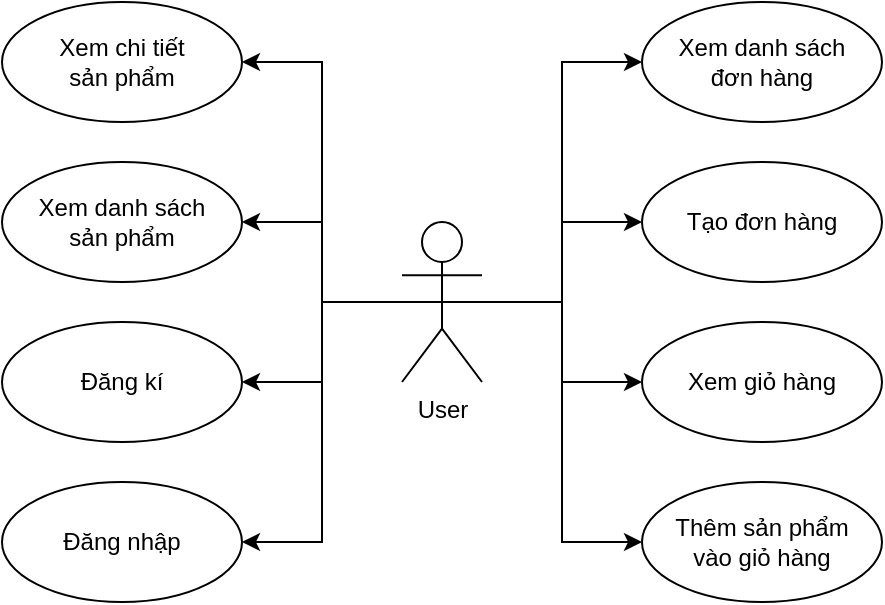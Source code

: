 <mxfile version="22.1.18" type="device" pages="3">
  <diagram name="Usecase diagram" id="u1lntK4HChI3Z0QwtSoi">
    <mxGraphModel dx="702" dy="485" grid="1" gridSize="10" guides="1" tooltips="1" connect="1" arrows="1" fold="1" page="1" pageScale="1" pageWidth="4681" pageHeight="3300" math="0" shadow="0">
      <root>
        <mxCell id="0" />
        <mxCell id="1" parent="0" />
        <mxCell id="N3IJg43B0DmR4RfcdHLM-10" style="edgeStyle=orthogonalEdgeStyle;rounded=0;orthogonalLoop=1;jettySize=auto;html=1;exitX=0.5;exitY=0.5;exitDx=0;exitDy=0;exitPerimeter=0;entryX=1;entryY=0.5;entryDx=0;entryDy=0;" edge="1" parent="1" source="N3IJg43B0DmR4RfcdHLM-1" target="N3IJg43B0DmR4RfcdHLM-2">
          <mxGeometry relative="1" as="geometry" />
        </mxCell>
        <mxCell id="N3IJg43B0DmR4RfcdHLM-11" style="edgeStyle=orthogonalEdgeStyle;rounded=0;orthogonalLoop=1;jettySize=auto;html=1;exitX=0.5;exitY=0.5;exitDx=0;exitDy=0;exitPerimeter=0;entryX=1;entryY=0.5;entryDx=0;entryDy=0;" edge="1" parent="1" source="N3IJg43B0DmR4RfcdHLM-1" target="N3IJg43B0DmR4RfcdHLM-3">
          <mxGeometry relative="1" as="geometry" />
        </mxCell>
        <mxCell id="N3IJg43B0DmR4RfcdHLM-12" style="edgeStyle=orthogonalEdgeStyle;rounded=0;orthogonalLoop=1;jettySize=auto;html=1;exitX=0.5;exitY=0.5;exitDx=0;exitDy=0;exitPerimeter=0;entryX=0;entryY=0.5;entryDx=0;entryDy=0;" edge="1" parent="1" source="N3IJg43B0DmR4RfcdHLM-1" target="N3IJg43B0DmR4RfcdHLM-7">
          <mxGeometry relative="1" as="geometry" />
        </mxCell>
        <mxCell id="N3IJg43B0DmR4RfcdHLM-13" style="edgeStyle=orthogonalEdgeStyle;rounded=0;orthogonalLoop=1;jettySize=auto;html=1;exitX=0.5;exitY=0.5;exitDx=0;exitDy=0;exitPerimeter=0;entryX=0;entryY=0.5;entryDx=0;entryDy=0;" edge="1" parent="1" source="N3IJg43B0DmR4RfcdHLM-1" target="N3IJg43B0DmR4RfcdHLM-6">
          <mxGeometry relative="1" as="geometry" />
        </mxCell>
        <mxCell id="N3IJg43B0DmR4RfcdHLM-15" style="edgeStyle=orthogonalEdgeStyle;rounded=0;orthogonalLoop=1;jettySize=auto;html=1;exitX=0.5;exitY=0.5;exitDx=0;exitDy=0;exitPerimeter=0;entryX=1;entryY=0.5;entryDx=0;entryDy=0;" edge="1" parent="1" source="N3IJg43B0DmR4RfcdHLM-1" target="N3IJg43B0DmR4RfcdHLM-4">
          <mxGeometry relative="1" as="geometry" />
        </mxCell>
        <mxCell id="N3IJg43B0DmR4RfcdHLM-16" style="edgeStyle=orthogonalEdgeStyle;rounded=0;orthogonalLoop=1;jettySize=auto;html=1;exitX=0.5;exitY=0.5;exitDx=0;exitDy=0;exitPerimeter=0;entryX=1;entryY=0.5;entryDx=0;entryDy=0;" edge="1" parent="1" source="N3IJg43B0DmR4RfcdHLM-1" target="N3IJg43B0DmR4RfcdHLM-5">
          <mxGeometry relative="1" as="geometry" />
        </mxCell>
        <mxCell id="N3IJg43B0DmR4RfcdHLM-17" style="edgeStyle=orthogonalEdgeStyle;rounded=0;orthogonalLoop=1;jettySize=auto;html=1;exitX=0.5;exitY=0.5;exitDx=0;exitDy=0;exitPerimeter=0;entryX=0;entryY=0.5;entryDx=0;entryDy=0;" edge="1" parent="1" source="N3IJg43B0DmR4RfcdHLM-1" target="N3IJg43B0DmR4RfcdHLM-8">
          <mxGeometry relative="1" as="geometry" />
        </mxCell>
        <mxCell id="N3IJg43B0DmR4RfcdHLM-18" style="edgeStyle=orthogonalEdgeStyle;rounded=0;orthogonalLoop=1;jettySize=auto;html=1;exitX=0.5;exitY=0.5;exitDx=0;exitDy=0;exitPerimeter=0;entryX=0;entryY=0.5;entryDx=0;entryDy=0;" edge="1" parent="1" source="N3IJg43B0DmR4RfcdHLM-1" target="N3IJg43B0DmR4RfcdHLM-9">
          <mxGeometry relative="1" as="geometry" />
        </mxCell>
        <mxCell id="N3IJg43B0DmR4RfcdHLM-1" value="User" style="shape=umlActor;verticalLabelPosition=bottom;verticalAlign=top;html=1;outlineConnect=0;" vertex="1" parent="1">
          <mxGeometry x="280" y="160" width="40" height="80" as="geometry" />
        </mxCell>
        <mxCell id="N3IJg43B0DmR4RfcdHLM-2" value="Đăng kí" style="ellipse;whiteSpace=wrap;html=1;" vertex="1" parent="1">
          <mxGeometry x="80" y="210" width="120" height="60" as="geometry" />
        </mxCell>
        <mxCell id="N3IJg43B0DmR4RfcdHLM-3" value="Đăng nhập" style="ellipse;whiteSpace=wrap;html=1;" vertex="1" parent="1">
          <mxGeometry x="80" y="290" width="120" height="60" as="geometry" />
        </mxCell>
        <mxCell id="N3IJg43B0DmR4RfcdHLM-4" value="Xem danh sách &lt;br&gt;sản phẩm" style="ellipse;whiteSpace=wrap;html=1;" vertex="1" parent="1">
          <mxGeometry x="80" y="130" width="120" height="60" as="geometry" />
        </mxCell>
        <mxCell id="N3IJg43B0DmR4RfcdHLM-5" value="Xem chi tiết &lt;br&gt;sản phẩm" style="ellipse;whiteSpace=wrap;html=1;" vertex="1" parent="1">
          <mxGeometry x="80" y="50" width="120" height="60" as="geometry" />
        </mxCell>
        <mxCell id="N3IJg43B0DmR4RfcdHLM-6" value="Thêm sản phẩm &lt;br&gt;vào giỏ hàng" style="ellipse;whiteSpace=wrap;html=1;" vertex="1" parent="1">
          <mxGeometry x="400" y="290" width="120" height="60" as="geometry" />
        </mxCell>
        <mxCell id="N3IJg43B0DmR4RfcdHLM-7" value="Xem giỏ hàng" style="ellipse;whiteSpace=wrap;html=1;" vertex="1" parent="1">
          <mxGeometry x="400" y="210" width="120" height="60" as="geometry" />
        </mxCell>
        <mxCell id="N3IJg43B0DmR4RfcdHLM-8" value="Tạo đơn hàng" style="ellipse;whiteSpace=wrap;html=1;" vertex="1" parent="1">
          <mxGeometry x="400" y="130" width="120" height="60" as="geometry" />
        </mxCell>
        <mxCell id="N3IJg43B0DmR4RfcdHLM-9" value="Xem danh sách &lt;br&gt;đơn hàng" style="ellipse;whiteSpace=wrap;html=1;" vertex="1" parent="1">
          <mxGeometry x="400" y="50" width="120" height="60" as="geometry" />
        </mxCell>
      </root>
    </mxGraphModel>
  </diagram>
  <diagram id="eoFwet8DaeCGL5DHH2Th" name="Activity diagram">
    <mxGraphModel dx="1706" dy="1177" grid="1" gridSize="10" guides="1" tooltips="1" connect="1" arrows="1" fold="1" page="1" pageScale="1" pageWidth="4681" pageHeight="3300" math="0" shadow="0">
      <root>
        <mxCell id="0" />
        <mxCell id="1" parent="0" />
        <mxCell id="FRAqKogddENDzY84x3RC-2" value="" style="ellipse;html=1;shape=startState;fillColor=#000000;strokeColor=#ff0000;" vertex="1" parent="1">
          <mxGeometry x="360" y="120" width="40" height="40" as="geometry" />
        </mxCell>
        <mxCell id="FRAqKogddENDzY84x3RC-3" value="" style="edgeStyle=orthogonalEdgeStyle;html=1;verticalAlign=bottom;endArrow=classic;endSize=8;strokeColor=#000000;rounded=0;entryX=0.5;entryY=0;entryDx=0;entryDy=0;endFill=1;" edge="1" source="FRAqKogddENDzY84x3RC-2" parent="1" target="FRAqKogddENDzY84x3RC-5">
          <mxGeometry relative="1" as="geometry">
            <mxPoint x="380" y="240" as="targetPoint" />
          </mxGeometry>
        </mxCell>
        <mxCell id="FRAqKogddENDzY84x3RC-4" value="" style="ellipse;html=1;shape=endState;fillColor=#000000;strokeColor=#ff0000;" vertex="1" parent="1">
          <mxGeometry x="360" y="760" width="40" height="40" as="geometry" />
        </mxCell>
        <mxCell id="FRAqKogddENDzY84x3RC-7" style="edgeStyle=orthogonalEdgeStyle;rounded=0;orthogonalLoop=1;jettySize=auto;html=1;exitX=0.5;exitY=1;exitDx=0;exitDy=0;entryX=0.5;entryY=0;entryDx=0;entryDy=0;" edge="1" parent="1" source="FRAqKogddENDzY84x3RC-5" target="FRAqKogddENDzY84x3RC-6">
          <mxGeometry relative="1" as="geometry" />
        </mxCell>
        <mxCell id="FRAqKogddENDzY84x3RC-5" value="Hiển thị modal &lt;br&gt;đăng nhập" style="rounded=1;whiteSpace=wrap;html=1;" vertex="1" parent="1">
          <mxGeometry x="320" y="210" width="120" height="60" as="geometry" />
        </mxCell>
        <mxCell id="FRAqKogddENDzY84x3RC-9" style="edgeStyle=orthogonalEdgeStyle;rounded=0;orthogonalLoop=1;jettySize=auto;html=1;exitX=0.5;exitY=1;exitDx=0;exitDy=0;" edge="1" parent="1" source="FRAqKogddENDzY84x3RC-6" target="FRAqKogddENDzY84x3RC-8">
          <mxGeometry relative="1" as="geometry" />
        </mxCell>
        <mxCell id="FRAqKogddENDzY84x3RC-6" value="Người dùng nhập email và mật khẩu" style="rounded=1;whiteSpace=wrap;html=1;" vertex="1" parent="1">
          <mxGeometry x="320" y="310" width="120" height="60" as="geometry" />
        </mxCell>
        <mxCell id="FRAqKogddENDzY84x3RC-11" value="Sai" style="edgeStyle=orthogonalEdgeStyle;rounded=0;orthogonalLoop=1;jettySize=auto;html=1;exitX=1;exitY=0.5;exitDx=0;exitDy=0;" edge="1" parent="1" source="FRAqKogddENDzY84x3RC-8" target="FRAqKogddENDzY84x3RC-10">
          <mxGeometry relative="1" as="geometry" />
        </mxCell>
        <mxCell id="FRAqKogddENDzY84x3RC-14" value="Đúng" style="edgeStyle=orthogonalEdgeStyle;rounded=0;orthogonalLoop=1;jettySize=auto;html=1;exitX=0.5;exitY=1;exitDx=0;exitDy=0;" edge="1" parent="1" source="FRAqKogddENDzY84x3RC-8" target="FRAqKogddENDzY84x3RC-13">
          <mxGeometry relative="1" as="geometry" />
        </mxCell>
        <mxCell id="FRAqKogddENDzY84x3RC-8" value="Xác thực thông &lt;br&gt;tin tài khoản" style="rhombus;whiteSpace=wrap;html=1;" vertex="1" parent="1">
          <mxGeometry x="320" y="420" width="120" height="80" as="geometry" />
        </mxCell>
        <mxCell id="FRAqKogddENDzY84x3RC-12" style="edgeStyle=orthogonalEdgeStyle;rounded=0;orthogonalLoop=1;jettySize=auto;html=1;exitX=0.5;exitY=0;exitDx=0;exitDy=0;entryX=1;entryY=0.5;entryDx=0;entryDy=0;" edge="1" parent="1" source="FRAqKogddENDzY84x3RC-10" target="FRAqKogddENDzY84x3RC-5">
          <mxGeometry relative="1" as="geometry" />
        </mxCell>
        <mxCell id="FRAqKogddENDzY84x3RC-10" value="Hiển thị thông báo lỗi" style="rounded=1;whiteSpace=wrap;html=1;" vertex="1" parent="1">
          <mxGeometry x="520" y="430" width="120" height="60" as="geometry" />
        </mxCell>
        <mxCell id="FRAqKogddENDzY84x3RC-16" style="edgeStyle=orthogonalEdgeStyle;rounded=0;orthogonalLoop=1;jettySize=auto;html=1;exitX=0.5;exitY=1;exitDx=0;exitDy=0;entryX=0.5;entryY=0;entryDx=0;entryDy=0;" edge="1" parent="1" source="FRAqKogddENDzY84x3RC-13" target="FRAqKogddENDzY84x3RC-15">
          <mxGeometry relative="1" as="geometry" />
        </mxCell>
        <mxCell id="FRAqKogddENDzY84x3RC-13" value="Đăng nhập thành công" style="rounded=1;whiteSpace=wrap;html=1;" vertex="1" parent="1">
          <mxGeometry x="320" y="550" width="120" height="60" as="geometry" />
        </mxCell>
        <mxCell id="FRAqKogddENDzY84x3RC-17" style="edgeStyle=orthogonalEdgeStyle;rounded=0;orthogonalLoop=1;jettySize=auto;html=1;exitX=0.5;exitY=1;exitDx=0;exitDy=0;entryX=0.5;entryY=0;entryDx=0;entryDy=0;" edge="1" parent="1" source="FRAqKogddENDzY84x3RC-15" target="FRAqKogddENDzY84x3RC-4">
          <mxGeometry relative="1" as="geometry" />
        </mxCell>
        <mxCell id="FRAqKogddENDzY84x3RC-15" value="Chuyển đến trang chủ" style="rounded=1;whiteSpace=wrap;html=1;" vertex="1" parent="1">
          <mxGeometry x="320" y="650" width="120" height="60" as="geometry" />
        </mxCell>
        <mxCell id="FRAqKogddENDzY84x3RC-18" value="" style="ellipse;html=1;shape=startState;fillColor=#000000;strokeColor=#ff0000;" vertex="1" parent="1">
          <mxGeometry x="840" y="120" width="40" height="40" as="geometry" />
        </mxCell>
        <mxCell id="FRAqKogddENDzY84x3RC-19" value="" style="edgeStyle=orthogonalEdgeStyle;html=1;verticalAlign=bottom;endArrow=classic;endSize=8;strokeColor=#000000;rounded=0;entryX=0.5;entryY=0;entryDx=0;entryDy=0;endFill=1;" edge="1" source="FRAqKogddENDzY84x3RC-18" target="FRAqKogddENDzY84x3RC-22" parent="1">
          <mxGeometry relative="1" as="geometry">
            <mxPoint x="860" y="240" as="targetPoint" />
          </mxGeometry>
        </mxCell>
        <mxCell id="FRAqKogddENDzY84x3RC-20" value="" style="ellipse;html=1;shape=endState;fillColor=#000000;strokeColor=#ff0000;" vertex="1" parent="1">
          <mxGeometry x="840" y="820" width="40" height="40" as="geometry" />
        </mxCell>
        <mxCell id="FRAqKogddENDzY84x3RC-21" style="edgeStyle=orthogonalEdgeStyle;rounded=0;orthogonalLoop=1;jettySize=auto;html=1;exitX=0.5;exitY=1;exitDx=0;exitDy=0;entryX=0.5;entryY=0;entryDx=0;entryDy=0;" edge="1" source="FRAqKogddENDzY84x3RC-22" target="FRAqKogddENDzY84x3RC-24" parent="1">
          <mxGeometry relative="1" as="geometry" />
        </mxCell>
        <mxCell id="FRAqKogddENDzY84x3RC-22" value="Hiển thị trang chi tiết sản phẩm" style="rounded=1;whiteSpace=wrap;html=1;" vertex="1" parent="1">
          <mxGeometry x="800" y="210" width="120" height="60" as="geometry" />
        </mxCell>
        <mxCell id="FRAqKogddENDzY84x3RC-23" style="edgeStyle=orthogonalEdgeStyle;rounded=0;orthogonalLoop=1;jettySize=auto;html=1;exitX=0.5;exitY=1;exitDx=0;exitDy=0;" edge="1" source="FRAqKogddENDzY84x3RC-24" target="FRAqKogddENDzY84x3RC-31" parent="1">
          <mxGeometry relative="1" as="geometry">
            <mxPoint x="860.0" y="420" as="targetPoint" />
          </mxGeometry>
        </mxCell>
        <mxCell id="FRAqKogddENDzY84x3RC-24" value="Người dùng chọn màu và kích thước sản phẩm" style="rounded=1;whiteSpace=wrap;html=1;" vertex="1" parent="1">
          <mxGeometry x="800" y="310" width="120" height="60" as="geometry" />
        </mxCell>
        <mxCell id="FRAqKogddENDzY84x3RC-35" style="edgeStyle=orthogonalEdgeStyle;rounded=0;orthogonalLoop=1;jettySize=auto;html=1;exitX=0.5;exitY=1;exitDx=0;exitDy=0;entryX=0.5;entryY=0;entryDx=0;entryDy=0;" edge="1" parent="1" source="FRAqKogddENDzY84x3RC-31" target="FRAqKogddENDzY84x3RC-34">
          <mxGeometry relative="1" as="geometry" />
        </mxCell>
        <mxCell id="FRAqKogddENDzY84x3RC-31" value="Người dùng bấm nút thêm sản phẩm vào giỏ hàng" style="rounded=1;whiteSpace=wrap;html=1;" vertex="1" parent="1">
          <mxGeometry x="800" y="410" width="120" height="60" as="geometry" />
        </mxCell>
        <mxCell id="FRAqKogddENDzY84x3RC-32" style="edgeStyle=orthogonalEdgeStyle;rounded=0;orthogonalLoop=1;jettySize=auto;html=1;exitX=0.5;exitY=1;exitDx=0;exitDy=0;entryX=1;entryY=0.5;entryDx=0;entryDy=0;" edge="1" source="FRAqKogddENDzY84x3RC-33" target="FRAqKogddENDzY84x3RC-20" parent="1">
          <mxGeometry relative="1" as="geometry" />
        </mxCell>
        <mxCell id="FRAqKogddENDzY84x3RC-33" value="Chuyển đến trang chủ" style="rounded=1;whiteSpace=wrap;html=1;" vertex="1" parent="1">
          <mxGeometry x="1000" y="630" width="120" height="60" as="geometry" />
        </mxCell>
        <mxCell id="FRAqKogddENDzY84x3RC-37" value="False" style="edgeStyle=orthogonalEdgeStyle;rounded=0;orthogonalLoop=1;jettySize=auto;html=1;exitX=1;exitY=0.5;exitDx=0;exitDy=0;entryX=0;entryY=0.5;entryDx=0;entryDy=0;" edge="1" parent="1" source="FRAqKogddENDzY84x3RC-34" target="FRAqKogddENDzY84x3RC-36">
          <mxGeometry relative="1" as="geometry" />
        </mxCell>
        <mxCell id="FRAqKogddENDzY84x3RC-41" value="True" style="edgeStyle=orthogonalEdgeStyle;rounded=0;orthogonalLoop=1;jettySize=auto;html=1;exitX=0.5;exitY=1;exitDx=0;exitDy=0;entryX=0.5;entryY=0;entryDx=0;entryDy=0;" edge="1" parent="1" source="FRAqKogddENDzY84x3RC-34" target="FRAqKogddENDzY84x3RC-40">
          <mxGeometry relative="1" as="geometry" />
        </mxCell>
        <mxCell id="FRAqKogddENDzY84x3RC-34" value="Người dùng &lt;br&gt;đã đăng nhập" style="rhombus;whiteSpace=wrap;html=1;" vertex="1" parent="1">
          <mxGeometry x="800" y="500" width="120" height="80" as="geometry" />
        </mxCell>
        <mxCell id="FRAqKogddENDzY84x3RC-39" style="edgeStyle=orthogonalEdgeStyle;rounded=0;orthogonalLoop=1;jettySize=auto;html=1;exitX=0.5;exitY=1;exitDx=0;exitDy=0;entryX=0.5;entryY=0;entryDx=0;entryDy=0;" edge="1" parent="1" source="FRAqKogddENDzY84x3RC-36" target="FRAqKogddENDzY84x3RC-33">
          <mxGeometry relative="1" as="geometry" />
        </mxCell>
        <mxCell id="FRAqKogddENDzY84x3RC-36" value="Thông báo lỗi yêu cầu đăng nhập" style="rounded=1;whiteSpace=wrap;html=1;" vertex="1" parent="1">
          <mxGeometry x="1000" y="510" width="120" height="60" as="geometry" />
        </mxCell>
        <mxCell id="FRAqKogddENDzY84x3RC-43" style="edgeStyle=orthogonalEdgeStyle;rounded=0;orthogonalLoop=1;jettySize=auto;html=1;exitX=0.5;exitY=1;exitDx=0;exitDy=0;entryX=0.5;entryY=0;entryDx=0;entryDy=0;" edge="1" parent="1" source="FRAqKogddENDzY84x3RC-40" target="FRAqKogddENDzY84x3RC-42">
          <mxGeometry relative="1" as="geometry" />
        </mxCell>
        <mxCell id="FRAqKogddENDzY84x3RC-40" value="Thông báo thêm sản phẩm vào giỏ hàng thành công" style="rounded=1;whiteSpace=wrap;html=1;" vertex="1" parent="1">
          <mxGeometry x="800" y="630" width="120" height="60" as="geometry" />
        </mxCell>
        <mxCell id="FRAqKogddENDzY84x3RC-44" style="edgeStyle=orthogonalEdgeStyle;rounded=0;orthogonalLoop=1;jettySize=auto;html=1;exitX=0.5;exitY=1;exitDx=0;exitDy=0;entryX=0.5;entryY=0;entryDx=0;entryDy=0;" edge="1" parent="1" source="FRAqKogddENDzY84x3RC-42" target="FRAqKogddENDzY84x3RC-20">
          <mxGeometry relative="1" as="geometry" />
        </mxCell>
        <mxCell id="FRAqKogddENDzY84x3RC-42" value="Quay trở lại trang chi tiết sản phẩm" style="rounded=1;whiteSpace=wrap;html=1;" vertex="1" parent="1">
          <mxGeometry x="800" y="730" width="120" height="60" as="geometry" />
        </mxCell>
        <mxCell id="FRAqKogddENDzY84x3RC-45" value="" style="ellipse;html=1;shape=startState;fillColor=#000000;strokeColor=#ff0000;" vertex="1" parent="1">
          <mxGeometry x="1320" y="120" width="40" height="40" as="geometry" />
        </mxCell>
        <mxCell id="FRAqKogddENDzY84x3RC-46" value="" style="edgeStyle=orthogonalEdgeStyle;html=1;verticalAlign=bottom;endArrow=classic;endSize=8;strokeColor=#000000;rounded=0;entryX=0.5;entryY=0;entryDx=0;entryDy=0;endFill=1;" edge="1" source="FRAqKogddENDzY84x3RC-45" target="FRAqKogddENDzY84x3RC-49" parent="1">
          <mxGeometry relative="1" as="geometry">
            <mxPoint x="1340" y="240" as="targetPoint" />
          </mxGeometry>
        </mxCell>
        <mxCell id="FRAqKogddENDzY84x3RC-47" value="" style="ellipse;html=1;shape=endState;fillColor=#000000;strokeColor=#ff0000;" vertex="1" parent="1">
          <mxGeometry x="1320" y="820" width="40" height="40" as="geometry" />
        </mxCell>
        <mxCell id="FRAqKogddENDzY84x3RC-48" style="edgeStyle=orthogonalEdgeStyle;rounded=0;orthogonalLoop=1;jettySize=auto;html=1;exitX=0.5;exitY=1;exitDx=0;exitDy=0;entryX=0.5;entryY=0;entryDx=0;entryDy=0;" edge="1" source="FRAqKogddENDzY84x3RC-49" target="FRAqKogddENDzY84x3RC-51" parent="1">
          <mxGeometry relative="1" as="geometry" />
        </mxCell>
        <mxCell id="FRAqKogddENDzY84x3RC-49" value="Hiển thị trang giỏ hàng người dùng" style="rounded=1;whiteSpace=wrap;html=1;" vertex="1" parent="1">
          <mxGeometry x="1280" y="210" width="120" height="60" as="geometry" />
        </mxCell>
        <mxCell id="FRAqKogddENDzY84x3RC-50" style="edgeStyle=orthogonalEdgeStyle;rounded=0;orthogonalLoop=1;jettySize=auto;html=1;exitX=0.5;exitY=1;exitDx=0;exitDy=0;" edge="1" source="FRAqKogddENDzY84x3RC-51" target="FRAqKogddENDzY84x3RC-53" parent="1">
          <mxGeometry relative="1" as="geometry">
            <mxPoint x="1340.0" y="420" as="targetPoint" />
          </mxGeometry>
        </mxCell>
        <mxCell id="FRAqKogddENDzY84x3RC-51" value="Người dùng chọn các sản phẩm muốn đặt" style="rounded=1;whiteSpace=wrap;html=1;" vertex="1" parent="1">
          <mxGeometry x="1280" y="310" width="120" height="60" as="geometry" />
        </mxCell>
        <mxCell id="FRAqKogddENDzY84x3RC-52" style="edgeStyle=orthogonalEdgeStyle;rounded=0;orthogonalLoop=1;jettySize=auto;html=1;exitX=0.5;exitY=1;exitDx=0;exitDy=0;entryX=0.5;entryY=0;entryDx=0;entryDy=0;" edge="1" source="FRAqKogddENDzY84x3RC-53" target="FRAqKogddENDzY84x3RC-65" parent="1">
          <mxGeometry relative="1" as="geometry">
            <mxPoint x="1340" y="500" as="targetPoint" />
          </mxGeometry>
        </mxCell>
        <mxCell id="FRAqKogddENDzY84x3RC-53" value="Người dùng điền thông tin địa chỉ nhận hàng và số điện thoại" style="rounded=1;whiteSpace=wrap;html=1;" vertex="1" parent="1">
          <mxGeometry x="1280" y="410" width="120" height="60" as="geometry" />
        </mxCell>
        <mxCell id="FRAqKogddENDzY84x3RC-67" style="edgeStyle=orthogonalEdgeStyle;rounded=0;orthogonalLoop=1;jettySize=auto;html=1;exitX=0.5;exitY=1;exitDx=0;exitDy=0;entryX=0.5;entryY=0;entryDx=0;entryDy=0;" edge="1" parent="1" source="FRAqKogddENDzY84x3RC-65" target="FRAqKogddENDzY84x3RC-66">
          <mxGeometry relative="1" as="geometry" />
        </mxCell>
        <mxCell id="FRAqKogddENDzY84x3RC-65" value="Người dùng bấm &lt;br&gt;nút đặt hàng" style="rounded=1;whiteSpace=wrap;html=1;" vertex="1" parent="1">
          <mxGeometry x="1280" y="510" width="120" height="60" as="geometry" />
        </mxCell>
        <mxCell id="FRAqKogddENDzY84x3RC-70" value="False" style="edgeStyle=orthogonalEdgeStyle;rounded=0;orthogonalLoop=1;jettySize=auto;html=1;exitX=1;exitY=0.5;exitDx=0;exitDy=0;entryX=0;entryY=0.5;entryDx=0;entryDy=0;" edge="1" parent="1" source="FRAqKogddENDzY84x3RC-66" target="FRAqKogddENDzY84x3RC-68">
          <mxGeometry relative="1" as="geometry" />
        </mxCell>
        <mxCell id="FRAqKogddENDzY84x3RC-72" value="True" style="edgeStyle=orthogonalEdgeStyle;rounded=0;orthogonalLoop=1;jettySize=auto;html=1;exitX=0.5;exitY=1;exitDx=0;exitDy=0;entryX=0.5;entryY=0;entryDx=0;entryDy=0;" edge="1" parent="1" source="FRAqKogddENDzY84x3RC-66" target="FRAqKogddENDzY84x3RC-71">
          <mxGeometry relative="1" as="geometry" />
        </mxCell>
        <mxCell id="FRAqKogddENDzY84x3RC-66" value="Đơn hàng đặt &lt;br&gt;thành công" style="rhombus;whiteSpace=wrap;html=1;" vertex="1" parent="1">
          <mxGeometry x="1280" y="600" width="120" height="80" as="geometry" />
        </mxCell>
        <mxCell id="FRAqKogddENDzY84x3RC-69" style="edgeStyle=orthogonalEdgeStyle;rounded=0;orthogonalLoop=1;jettySize=auto;html=1;exitX=0.5;exitY=0;exitDx=0;exitDy=0;entryX=1;entryY=0.5;entryDx=0;entryDy=0;" edge="1" parent="1" source="FRAqKogddENDzY84x3RC-68" target="FRAqKogddENDzY84x3RC-49">
          <mxGeometry relative="1" as="geometry" />
        </mxCell>
        <mxCell id="FRAqKogddENDzY84x3RC-68" value="Hiển thị lỗi và thông báo đặt hàng thất bại" style="rounded=1;whiteSpace=wrap;html=1;" vertex="1" parent="1">
          <mxGeometry x="1480" y="610" width="120" height="60" as="geometry" />
        </mxCell>
        <mxCell id="FRAqKogddENDzY84x3RC-74" style="edgeStyle=orthogonalEdgeStyle;rounded=0;orthogonalLoop=1;jettySize=auto;html=1;exitX=0.5;exitY=1;exitDx=0;exitDy=0;entryX=0.5;entryY=0;entryDx=0;entryDy=0;" edge="1" parent="1" source="FRAqKogddENDzY84x3RC-71" target="FRAqKogddENDzY84x3RC-47">
          <mxGeometry relative="1" as="geometry" />
        </mxCell>
        <mxCell id="FRAqKogddENDzY84x3RC-71" value="Hiển thị thông báo &lt;br&gt;đặt hàng thành công" style="rounded=1;whiteSpace=wrap;html=1;" vertex="1" parent="1">
          <mxGeometry x="1280" y="730" width="120" height="60" as="geometry" />
        </mxCell>
      </root>
    </mxGraphModel>
  </diagram>
  <diagram id="K7HZOEFWO6ONfupMipki" name="Sequence diagram">
    <mxGraphModel dx="1194" dy="824" grid="1" gridSize="10" guides="1" tooltips="1" connect="1" arrows="1" fold="1" page="1" pageScale="1" pageWidth="4681" pageHeight="3300" math="0" shadow="0">
      <root>
        <mxCell id="0" />
        <mxCell id="1" parent="0" />
      </root>
    </mxGraphModel>
  </diagram>
</mxfile>
